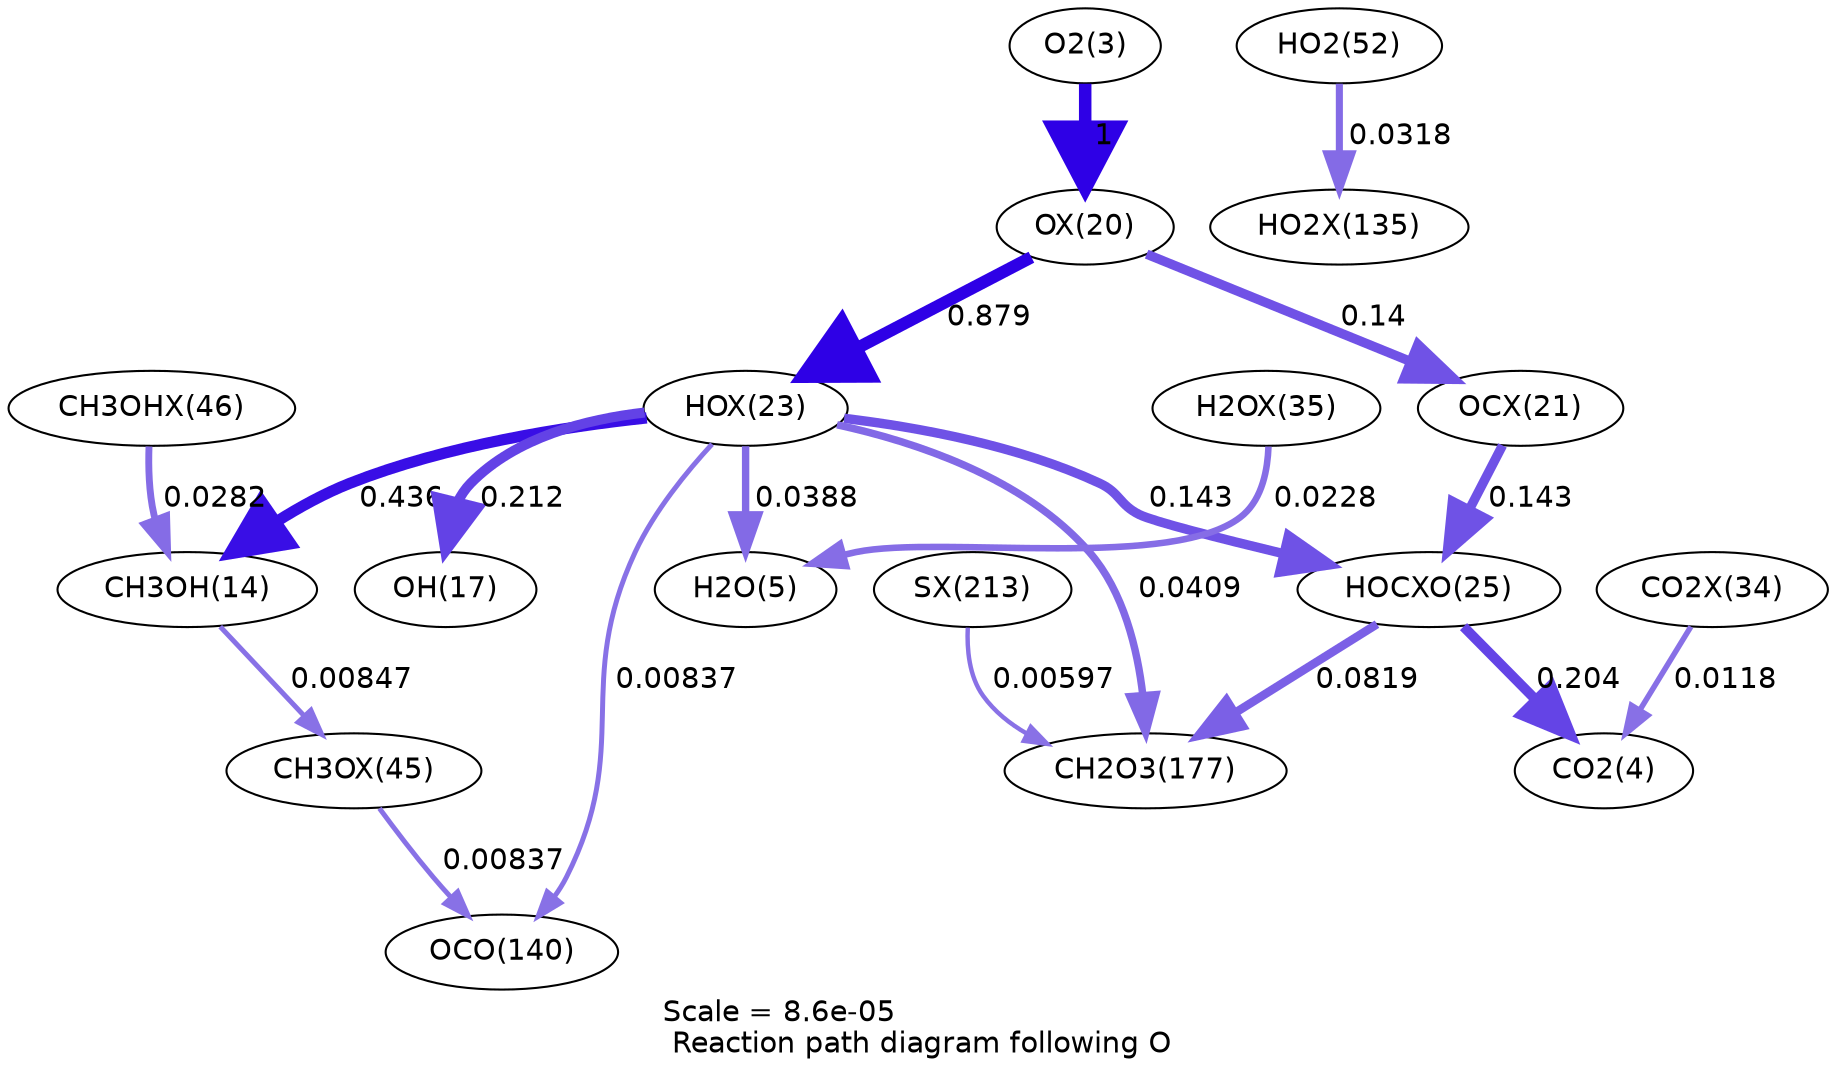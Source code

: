 digraph reaction_paths {
center=1;
s5 -> s32[fontname="Helvetica", penwidth=6, arrowsize=3, color="0.7, 1.5, 0.9"
, label=" 1"];
s32 -> s35[fontname="Helvetica", penwidth=5.9, arrowsize=2.95, color="0.7, 1.38, 0.9"
, label=" 0.879"];
s32 -> s33[fontname="Helvetica", penwidth=4.52, arrowsize=2.26, color="0.7, 0.64, 0.9"
, label=" 0.14"];
s35 -> s16[fontname="Helvetica", penwidth=5.37, arrowsize=2.69, color="0.7, 0.936, 0.9"
, label=" 0.436"];
s35 -> s19[fontname="Helvetica", penwidth=4.83, arrowsize=2.41, color="0.7, 0.712, 0.9"
, label=" 0.212"];
s35 -> s7[fontname="Helvetica", penwidth=3.55, arrowsize=1.77, color="0.7, 0.539, 0.9"
, label=" 0.0388"];
s35 -> s25[fontname="Helvetica", penwidth=2.39, arrowsize=1.19, color="0.7, 0.508, 0.9"
, label=" 0.00837"];
s35 -> s37[fontname="Helvetica", penwidth=4.53, arrowsize=2.27, color="0.7, 0.643, 0.9"
, label=" 0.143"];
s35 -> s28[fontname="Helvetica", penwidth=3.59, arrowsize=1.79, color="0.7, 0.541, 0.9"
, label=" 0.0409"];
s50 -> s16[fontname="Helvetica", penwidth=3.31, arrowsize=1.65, color="0.7, 0.528, 0.9"
, label=" 0.0282"];
s16 -> s49[fontname="Helvetica", penwidth=2.4, arrowsize=1.2, color="0.7, 0.508, 0.9"
, label=" 0.00847"];
s42 -> s7[fontname="Helvetica", penwidth=3.15, arrowsize=1.57, color="0.7, 0.523, 0.9"
, label=" 0.0228"];
s49 -> s25[fontname="Helvetica", penwidth=2.39, arrowsize=1.19, color="0.7, 0.508, 0.9"
, label=" 0.00837"];
s21 -> s52[fontname="Helvetica", penwidth=3.4, arrowsize=1.7, color="0.7, 0.532, 0.9"
, label=" 0.0318"];
s33 -> s37[fontname="Helvetica", penwidth=4.53, arrowsize=2.27, color="0.7, 0.643, 0.9"
, label=" 0.143"];
s37 -> s6[fontname="Helvetica", penwidth=4.8, arrowsize=2.4, color="0.7, 0.704, 0.9"
, label=" 0.204"];
s41 -> s6[fontname="Helvetica", penwidth=2.65, arrowsize=1.32, color="0.7, 0.512, 0.9"
, label=" 0.0118"];
s37 -> s28[fontname="Helvetica", penwidth=4.11, arrowsize=2.06, color="0.7, 0.582, 0.9"
, label=" 0.0819"];
s59 -> s28[fontname="Helvetica", penwidth=2.13, arrowsize=1.07, color="0.7, 0.506, 0.9"
, label=" 0.00597"];
s5 [ fontname="Helvetica", label="O2(3)"];
s6 [ fontname="Helvetica", label="CO2(4)"];
s7 [ fontname="Helvetica", label="H2O(5)"];
s16 [ fontname="Helvetica", label="CH3OH(14)"];
s19 [ fontname="Helvetica", label="OH(17)"];
s21 [ fontname="Helvetica", label="HO2(52)"];
s25 [ fontname="Helvetica", label="OCO(140)"];
s28 [ fontname="Helvetica", label="CH2O3(177)"];
s32 [ fontname="Helvetica", label="OX(20)"];
s33 [ fontname="Helvetica", label="OCX(21)"];
s35 [ fontname="Helvetica", label="HOX(23)"];
s37 [ fontname="Helvetica", label="HOCXO(25)"];
s41 [ fontname="Helvetica", label="CO2X(34)"];
s42 [ fontname="Helvetica", label="H2OX(35)"];
s49 [ fontname="Helvetica", label="CH3OX(45)"];
s50 [ fontname="Helvetica", label="CH3OHX(46)"];
s52 [ fontname="Helvetica", label="HO2X(135)"];
s59 [ fontname="Helvetica", label="SX(213)"];
 label = "Scale = 8.6e-05\l Reaction path diagram following O";
 fontname = "Helvetica";
}
